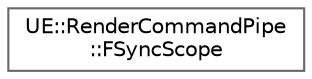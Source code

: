 digraph "Graphical Class Hierarchy"
{
 // INTERACTIVE_SVG=YES
 // LATEX_PDF_SIZE
  bgcolor="transparent";
  edge [fontname=Helvetica,fontsize=10,labelfontname=Helvetica,labelfontsize=10];
  node [fontname=Helvetica,fontsize=10,shape=box,height=0.2,width=0.4];
  rankdir="LR";
  Node0 [id="Node000000",label="UE::RenderCommandPipe\l::FSyncScope",height=0.2,width=0.4,color="grey40", fillcolor="white", style="filled",URL="$de/dc9/classUE_1_1RenderCommandPipe_1_1FSyncScope.html",tooltip=" "];
}
